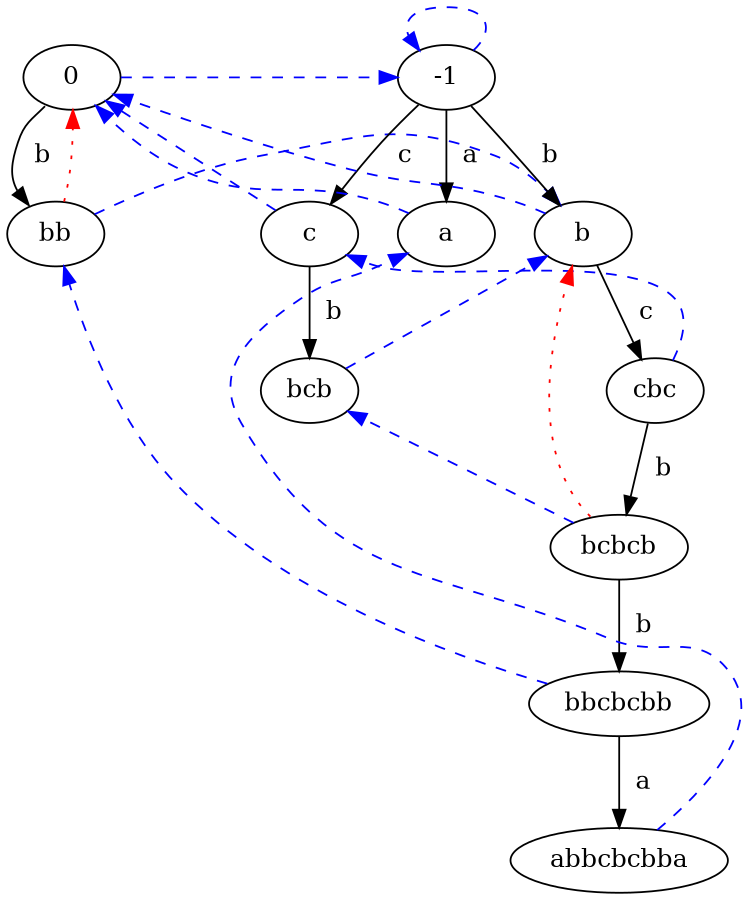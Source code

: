 digraph G {
    size="6,6" ;
    splines=true ; 
    0:sw -> bb:nw [label="  b  "] ;

    -1 -> a [label="  a  "] ;
    -1 -> b [label="  b  "] ;
    -1 -> c [label="  c   "] ;

    b -> cbc [label="  c  "] ;
    c -> bcb [label="  b  "] ;
    cbc -> bcbcb [label="  b  "] ; 
    bcbcb -> bbcbcbb [label="  b  "] ;
    bbcbcbb-> abbcbcbba [label="  a  "] ;

    0 -> -1 [style="dashed", color="blue", constraint=false] ;
    -1:ne -> -1:nw [style="dashed", color="blue", constraint=false] ;
    a -> 0 [style="dashed", color="blue", constraint=false] ;
    b -> 0 [style="dashed", color="blue", constraint=false] ; 
    c -> 0 [style="dashed", color="blue", constraint=false] ;
    bb -> b [style="dashed", color="blue", constraint=false] ;
    bcb -> b [style="dashed", color="blue", constraint=false] ;
    cbc -> c [style="dashed", color="blue", constraint=false] ; 
    bcbcb -> bcb [style="dashed", color="blue", constraint=false] ;
    bbcbcbb -> bb [style="dashed", color="blue", constraint=false] ;
    abbcbcbba -> a [style="dashed", color="blue", constraint=false] ;

    bb -> 0 [style="dotted", color="red", dir=forward] ;
    bcbcb:nw -> b [style="dotted", color="red"] ;

    
    -1 [ pos = "2,6!"] ;
    0 [ pos = "0,6!"] ;
    a [ pos = "1,5!"] ;
    b [ pos = "2,5!"] ;
    c [ pos = "3,5!"] ;
    bb [ pos = "0,4!"] ;
    cbc [ pos = "2,3!"] ;
    bcb [ pos = "3,3!"] ;
    bcbcb [ pos = "2,2!"] ;
    bbcbcbb [ pos = "2,1!"] ;
    abbcbcbba [ pos = "2,0!"] ;

    sep=0.3 ; 
    nodesep=0.3 ;
}
